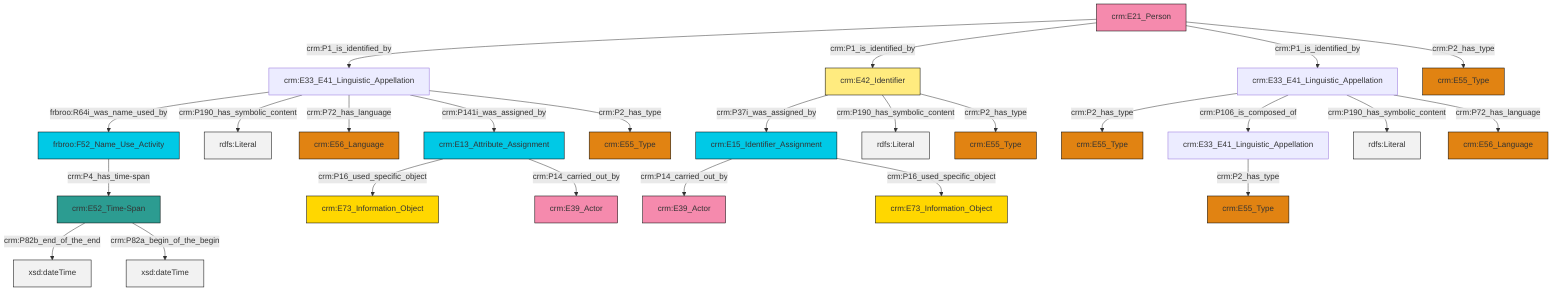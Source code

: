 graph TD
classDef Literal fill:#f2f2f2,stroke:#000000;
classDef CRM_Entity fill:#FFFFFF,stroke:#000000;
classDef Temporal_Entity fill:#00C9E6, stroke:#000000;
classDef Type fill:#E18312, stroke:#000000;
classDef Time-Span fill:#2C9C91, stroke:#000000;
classDef Appellation fill:#FFEB7F, stroke:#000000;
classDef Place fill:#008836, stroke:#000000;
classDef Persistent_Item fill:#B266B2, stroke:#000000;
classDef Conceptual_Object fill:#FFD700, stroke:#000000;
classDef Physical_Thing fill:#D2B48C, stroke:#000000;
classDef Actor fill:#f58aad, stroke:#000000;
classDef PC_Classes fill:#4ce600, stroke:#000000;
classDef Multi fill:#cccccc,stroke:#000000;

0["crm:E21_Person"]:::Actor -->|crm:P1_is_identified_by| 1["crm:E33_E41_Linguistic_Appellation"]:::Default
4["crm:E42_Identifier"]:::Appellation -->|crm:P37i_was_assigned_by| 5["crm:E15_Identifier_Assignment"]:::Temporal_Entity
8["crm:E33_E41_Linguistic_Appellation"]:::Default -->|crm:P2_has_type| 9["crm:E55_Type"]:::Type
1["crm:E33_E41_Linguistic_Appellation"]:::Default -->|frbroo:R64i_was_name_used_by| 14["frbroo:F52_Name_Use_Activity"]:::Temporal_Entity
8["crm:E33_E41_Linguistic_Appellation"]:::Default -->|crm:P106_is_composed_of| 16["crm:E33_E41_Linguistic_Appellation"]:::Default
1["crm:E33_E41_Linguistic_Appellation"]:::Default -->|crm:P190_has_symbolic_content| 17[rdfs:Literal]:::Literal
18["crm:E52_Time-Span"]:::Time-Span -->|crm:P82b_end_of_the_end| 19[xsd:dateTime]:::Literal
16["crm:E33_E41_Linguistic_Appellation"]:::Default -->|crm:P2_has_type| 21["crm:E55_Type"]:::Type
5["crm:E15_Identifier_Assignment"]:::Temporal_Entity -->|crm:P14_carried_out_by| 10["crm:E39_Actor"]:::Actor
1["crm:E33_E41_Linguistic_Appellation"]:::Default -->|crm:P72_has_language| 23["crm:E56_Language"]:::Type
4["crm:E42_Identifier"]:::Appellation -->|crm:P190_has_symbolic_content| 24[rdfs:Literal]:::Literal
0["crm:E21_Person"]:::Actor -->|crm:P1_is_identified_by| 4["crm:E42_Identifier"]:::Appellation
8["crm:E33_E41_Linguistic_Appellation"]:::Default -->|crm:P190_has_symbolic_content| 28[rdfs:Literal]:::Literal
5["crm:E15_Identifier_Assignment"]:::Temporal_Entity -->|crm:P16_used_specific_object| 12["crm:E73_Information_Object"]:::Conceptual_Object
18["crm:E52_Time-Span"]:::Time-Span -->|crm:P82a_begin_of_the_begin| 33[xsd:dateTime]:::Literal
0["crm:E21_Person"]:::Actor -->|crm:P1_is_identified_by| 8["crm:E33_E41_Linguistic_Appellation"]:::Default
8["crm:E33_E41_Linguistic_Appellation"]:::Default -->|crm:P72_has_language| 25["crm:E56_Language"]:::Type
36["crm:E13_Attribute_Assignment"]:::Temporal_Entity -->|crm:P16_used_specific_object| 34["crm:E73_Information_Object"]:::Conceptual_Object
4["crm:E42_Identifier"]:::Appellation -->|crm:P2_has_type| 6["crm:E55_Type"]:::Type
36["crm:E13_Attribute_Assignment"]:::Temporal_Entity -->|crm:P14_carried_out_by| 29["crm:E39_Actor"]:::Actor
14["frbroo:F52_Name_Use_Activity"]:::Temporal_Entity -->|crm:P4_has_time-span| 18["crm:E52_Time-Span"]:::Time-Span
1["crm:E33_E41_Linguistic_Appellation"]:::Default -->|crm:P141i_was_assigned_by| 36["crm:E13_Attribute_Assignment"]:::Temporal_Entity
1["crm:E33_E41_Linguistic_Appellation"]:::Default -->|crm:P2_has_type| 37["crm:E55_Type"]:::Type
0["crm:E21_Person"]:::Actor -->|crm:P2_has_type| 2["crm:E55_Type"]:::Type